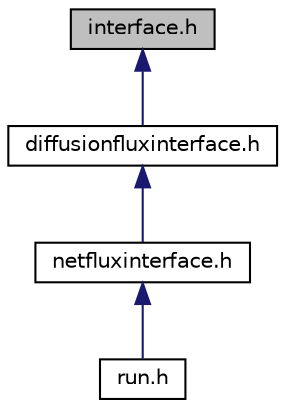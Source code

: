 digraph "interface.h"
{
  edge [fontname="Helvetica",fontsize="10",labelfontname="Helvetica",labelfontsize="10"];
  node [fontname="Helvetica",fontsize="10",shape=record];
  Node1 [label="interface.h",height=0.2,width=0.4,color="black", fillcolor="grey75", style="filled", fontcolor="black"];
  Node1 -> Node2 [dir="back",color="midnightblue",fontsize="10",style="solid",fontname="Helvetica"];
  Node2 [label="diffusionfluxinterface.h",height=0.2,width=0.4,color="black", fillcolor="white", style="filled",URL="$diffusionfluxinterface_8h.html",tooltip="This class calculates the numerical diffusion flux. "];
  Node2 -> Node3 [dir="back",color="midnightblue",fontsize="10",style="solid",fontname="Helvetica"];
  Node3 [label="netfluxinterface.h",height=0.2,width=0.4,color="black", fillcolor="white", style="filled",URL="$netfluxinterface_8h.html",tooltip="Calculates the net flux vector(numerical diffusion and euler flux) at the interface. "];
  Node3 -> Node4 [dir="back",color="midnightblue",fontsize="10",style="solid",fontname="Helvetica"];
  Node4 [label="run.h",height=0.2,width=0.4,color="black", fillcolor="white", style="filled",URL="$run_8h.html",tooltip="This header file contains the run() function which runs the solver. "];
}
